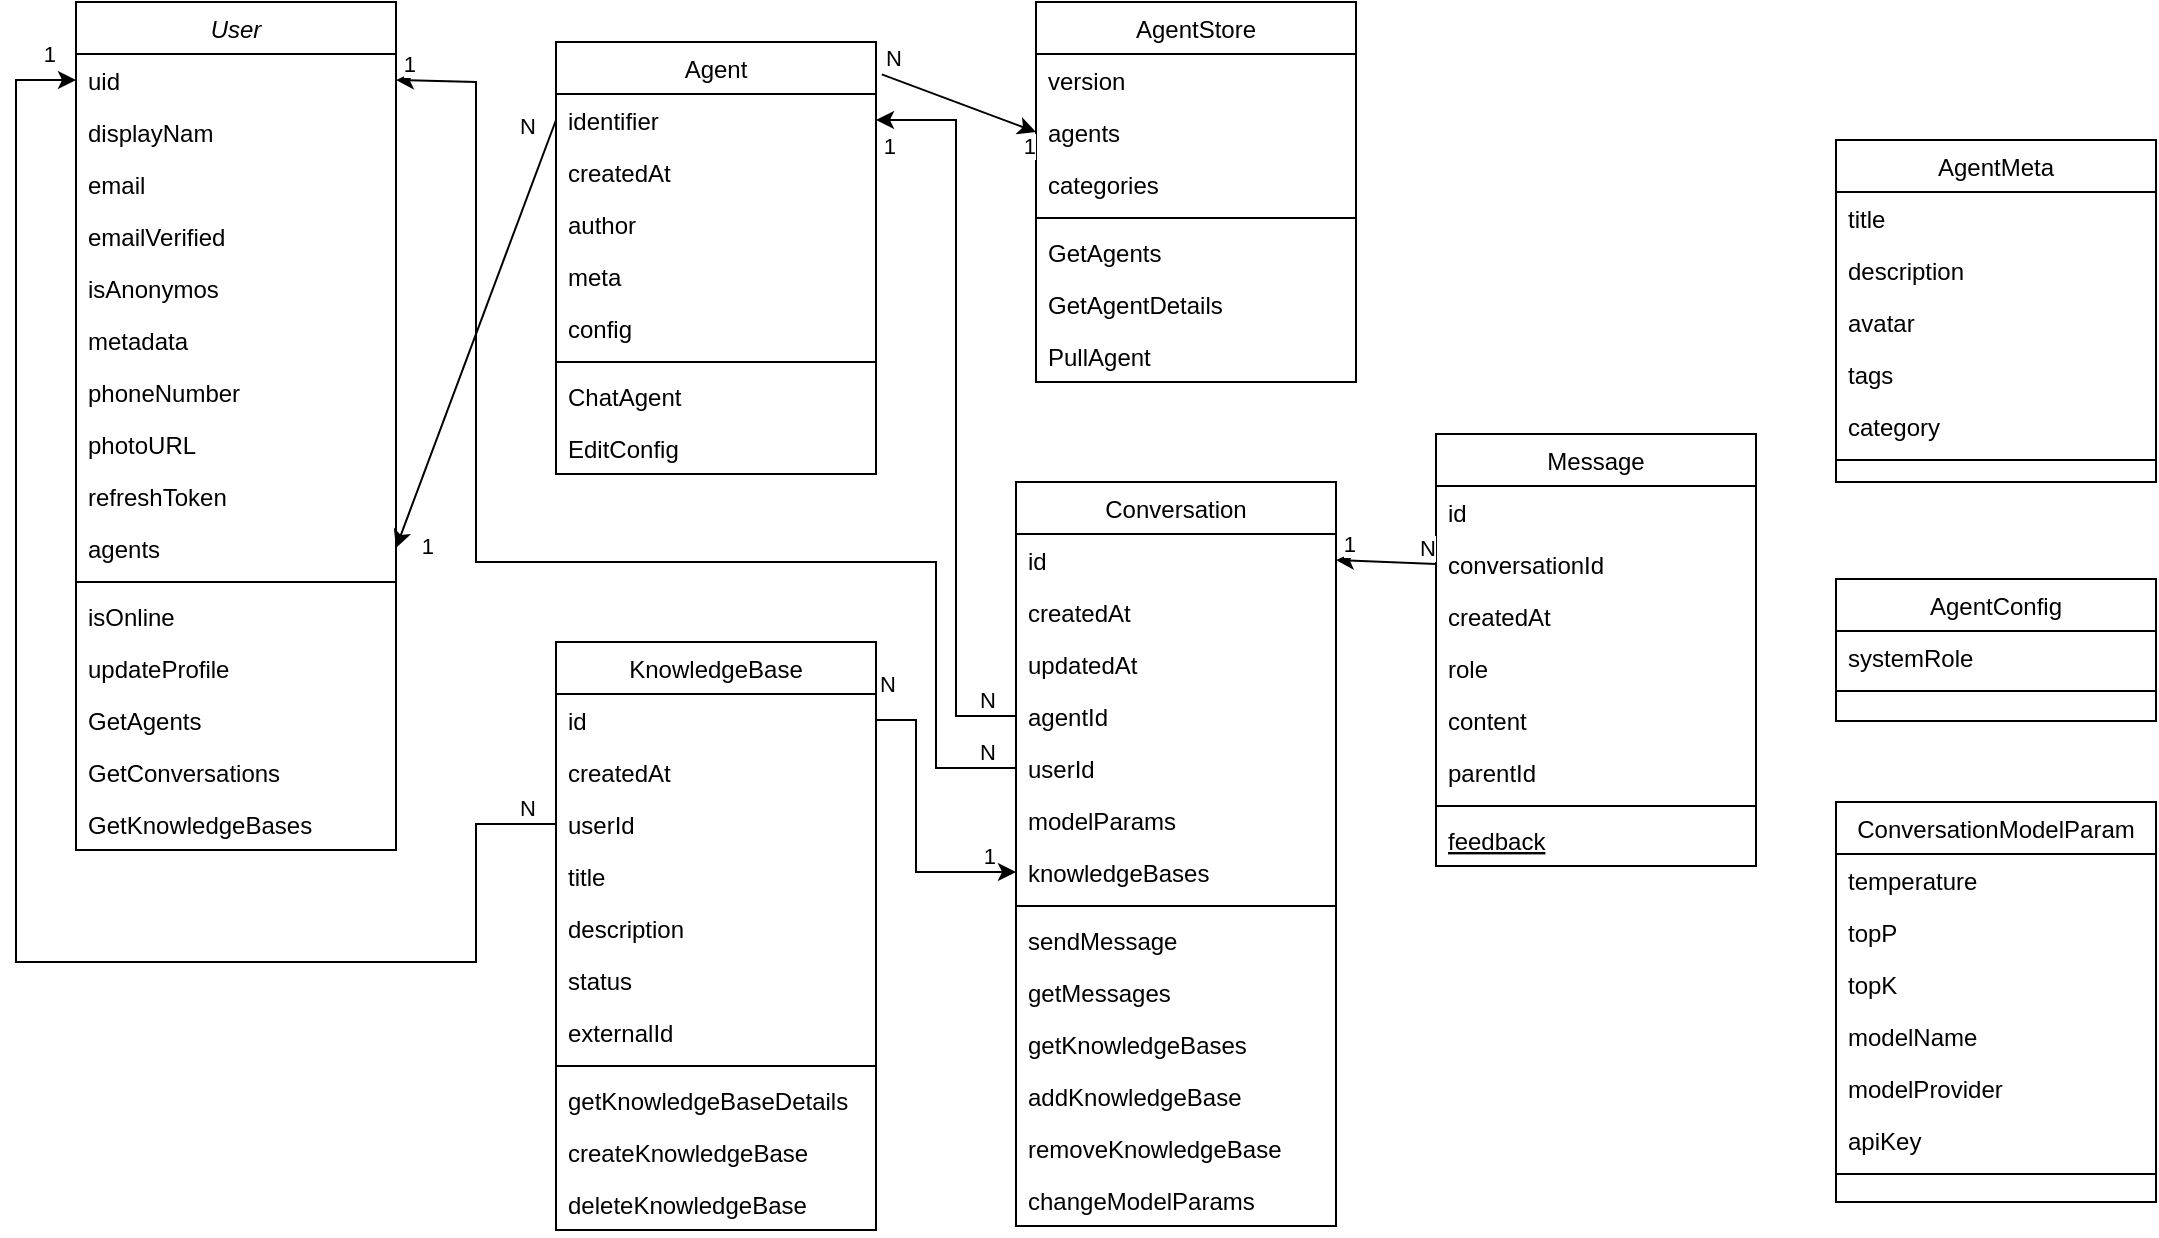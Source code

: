 <mxfile version="24.8.3">
  <diagram id="C5RBs43oDa-KdzZeNtuy" name="Page-1">
    <mxGraphModel dx="1767" dy="701" grid="1" gridSize="10" guides="1" tooltips="1" connect="1" arrows="1" fold="1" page="1" pageScale="1" pageWidth="827" pageHeight="1169" math="0" shadow="0">
      <root>
        <mxCell id="WIyWlLk6GJQsqaUBKTNV-0" />
        <mxCell id="WIyWlLk6GJQsqaUBKTNV-1" parent="WIyWlLk6GJQsqaUBKTNV-0" />
        <mxCell id="zkfFHV4jXpPFQw0GAbJ--0" value="User" style="swimlane;fontStyle=2;align=center;verticalAlign=top;childLayout=stackLayout;horizontal=1;startSize=26;horizontalStack=0;resizeParent=1;resizeLast=0;collapsible=1;marginBottom=0;rounded=0;shadow=0;strokeWidth=1;" parent="WIyWlLk6GJQsqaUBKTNV-1" vertex="1">
          <mxGeometry x="40" width="160" height="424" as="geometry">
            <mxRectangle x="230" y="140" width="160" height="26" as="alternateBounds" />
          </mxGeometry>
        </mxCell>
        <mxCell id="zkfFHV4jXpPFQw0GAbJ--1" value="uid" style="text;align=left;verticalAlign=top;spacingLeft=4;spacingRight=4;overflow=hidden;rotatable=0;points=[[0,0.5],[1,0.5]];portConstraint=eastwest;" parent="zkfFHV4jXpPFQw0GAbJ--0" vertex="1">
          <mxGeometry y="26" width="160" height="26" as="geometry" />
        </mxCell>
        <mxCell id="zkfFHV4jXpPFQw0GAbJ--2" value="displayNam" style="text;align=left;verticalAlign=top;spacingLeft=4;spacingRight=4;overflow=hidden;rotatable=0;points=[[0,0.5],[1,0.5]];portConstraint=eastwest;rounded=0;shadow=0;html=0;" parent="zkfFHV4jXpPFQw0GAbJ--0" vertex="1">
          <mxGeometry y="52" width="160" height="26" as="geometry" />
        </mxCell>
        <mxCell id="_e_XERXrVA3fYd4OaqRG-0" value="email" style="text;align=left;verticalAlign=top;spacingLeft=4;spacingRight=4;overflow=hidden;rotatable=0;points=[[0,0.5],[1,0.5]];portConstraint=eastwest;rounded=0;shadow=0;html=0;" parent="zkfFHV4jXpPFQw0GAbJ--0" vertex="1">
          <mxGeometry y="78" width="160" height="26" as="geometry" />
        </mxCell>
        <mxCell id="_e_XERXrVA3fYd4OaqRG-1" value="emailVerified" style="text;align=left;verticalAlign=top;spacingLeft=4;spacingRight=4;overflow=hidden;rotatable=0;points=[[0,0.5],[1,0.5]];portConstraint=eastwest;rounded=0;shadow=0;html=0;" parent="zkfFHV4jXpPFQw0GAbJ--0" vertex="1">
          <mxGeometry y="104" width="160" height="26" as="geometry" />
        </mxCell>
        <mxCell id="_e_XERXrVA3fYd4OaqRG-2" value="isAnonymos" style="text;align=left;verticalAlign=top;spacingLeft=4;spacingRight=4;overflow=hidden;rotatable=0;points=[[0,0.5],[1,0.5]];portConstraint=eastwest;rounded=0;shadow=0;html=0;" parent="zkfFHV4jXpPFQw0GAbJ--0" vertex="1">
          <mxGeometry y="130" width="160" height="26" as="geometry" />
        </mxCell>
        <mxCell id="_e_XERXrVA3fYd4OaqRG-3" value="metadata" style="text;align=left;verticalAlign=top;spacingLeft=4;spacingRight=4;overflow=hidden;rotatable=0;points=[[0,0.5],[1,0.5]];portConstraint=eastwest;rounded=0;shadow=0;html=0;" parent="zkfFHV4jXpPFQw0GAbJ--0" vertex="1">
          <mxGeometry y="156" width="160" height="26" as="geometry" />
        </mxCell>
        <mxCell id="_e_XERXrVA3fYd4OaqRG-4" value="phoneNumber" style="text;align=left;verticalAlign=top;spacingLeft=4;spacingRight=4;overflow=hidden;rotatable=0;points=[[0,0.5],[1,0.5]];portConstraint=eastwest;rounded=0;shadow=0;html=0;" parent="zkfFHV4jXpPFQw0GAbJ--0" vertex="1">
          <mxGeometry y="182" width="160" height="26" as="geometry" />
        </mxCell>
        <mxCell id="_e_XERXrVA3fYd4OaqRG-5" value="photoURL" style="text;align=left;verticalAlign=top;spacingLeft=4;spacingRight=4;overflow=hidden;rotatable=0;points=[[0,0.5],[1,0.5]];portConstraint=eastwest;rounded=0;shadow=0;html=0;" parent="zkfFHV4jXpPFQw0GAbJ--0" vertex="1">
          <mxGeometry y="208" width="160" height="26" as="geometry" />
        </mxCell>
        <mxCell id="_e_XERXrVA3fYd4OaqRG-96" value="refreshToken" style="text;align=left;verticalAlign=top;spacingLeft=4;spacingRight=4;overflow=hidden;rotatable=0;points=[[0,0.5],[1,0.5]];portConstraint=eastwest;rounded=0;shadow=0;html=0;" parent="zkfFHV4jXpPFQw0GAbJ--0" vertex="1">
          <mxGeometry y="234" width="160" height="26" as="geometry" />
        </mxCell>
        <mxCell id="_e_XERXrVA3fYd4OaqRG-95" value="agents" style="text;align=left;verticalAlign=top;spacingLeft=4;spacingRight=4;overflow=hidden;rotatable=0;points=[[0,0.5],[1,0.5]];portConstraint=eastwest;rounded=0;shadow=0;html=0;" parent="zkfFHV4jXpPFQw0GAbJ--0" vertex="1">
          <mxGeometry y="260" width="160" height="26" as="geometry" />
        </mxCell>
        <mxCell id="zkfFHV4jXpPFQw0GAbJ--4" value="" style="line;html=1;strokeWidth=1;align=left;verticalAlign=middle;spacingTop=-1;spacingLeft=3;spacingRight=3;rotatable=0;labelPosition=right;points=[];portConstraint=eastwest;" parent="zkfFHV4jXpPFQw0GAbJ--0" vertex="1">
          <mxGeometry y="286" width="160" height="8" as="geometry" />
        </mxCell>
        <mxCell id="_e_XERXrVA3fYd4OaqRG-60" value="isOnline" style="text;align=left;verticalAlign=top;spacingLeft=4;spacingRight=4;overflow=hidden;rotatable=0;points=[[0,0.5],[1,0.5]];portConstraint=eastwest;" parent="zkfFHV4jXpPFQw0GAbJ--0" vertex="1">
          <mxGeometry y="294" width="160" height="26" as="geometry" />
        </mxCell>
        <mxCell id="_e_XERXrVA3fYd4OaqRG-6" value="updateProfile" style="text;align=left;verticalAlign=top;spacingLeft=4;spacingRight=4;overflow=hidden;rotatable=0;points=[[0,0.5],[1,0.5]];portConstraint=eastwest;" parent="zkfFHV4jXpPFQw0GAbJ--0" vertex="1">
          <mxGeometry y="320" width="160" height="26" as="geometry" />
        </mxCell>
        <mxCell id="_e_XERXrVA3fYd4OaqRG-40" value="GetAgents" style="text;align=left;verticalAlign=top;spacingLeft=4;spacingRight=4;overflow=hidden;rotatable=0;points=[[0,0.5],[1,0.5]];portConstraint=eastwest;" parent="zkfFHV4jXpPFQw0GAbJ--0" vertex="1">
          <mxGeometry y="346" width="160" height="26" as="geometry" />
        </mxCell>
        <mxCell id="_e_XERXrVA3fYd4OaqRG-93" value="GetConversations" style="text;align=left;verticalAlign=top;spacingLeft=4;spacingRight=4;overflow=hidden;rotatable=0;points=[[0,0.5],[1,0.5]];portConstraint=eastwest;" parent="zkfFHV4jXpPFQw0GAbJ--0" vertex="1">
          <mxGeometry y="372" width="160" height="26" as="geometry" />
        </mxCell>
        <mxCell id="zkfFHV4jXpPFQw0GAbJ--5" value="GetKnowledgeBases" style="text;align=left;verticalAlign=top;spacingLeft=4;spacingRight=4;overflow=hidden;rotatable=0;points=[[0,0.5],[1,0.5]];portConstraint=eastwest;" parent="zkfFHV4jXpPFQw0GAbJ--0" vertex="1">
          <mxGeometry y="398" width="160" height="26" as="geometry" />
        </mxCell>
        <mxCell id="zkfFHV4jXpPFQw0GAbJ--6" value="Conversation" style="swimlane;fontStyle=0;align=center;verticalAlign=top;childLayout=stackLayout;horizontal=1;startSize=26;horizontalStack=0;resizeParent=1;resizeLast=0;collapsible=1;marginBottom=0;rounded=0;shadow=0;strokeWidth=1;" parent="WIyWlLk6GJQsqaUBKTNV-1" vertex="1">
          <mxGeometry x="510" y="240" width="160" height="372" as="geometry">
            <mxRectangle x="130" y="380" width="160" height="26" as="alternateBounds" />
          </mxGeometry>
        </mxCell>
        <mxCell id="zkfFHV4jXpPFQw0GAbJ--7" value="id" style="text;align=left;verticalAlign=top;spacingLeft=4;spacingRight=4;overflow=hidden;rotatable=0;points=[[0,0.5],[1,0.5]];portConstraint=eastwest;" parent="zkfFHV4jXpPFQw0GAbJ--6" vertex="1">
          <mxGeometry y="26" width="160" height="26" as="geometry" />
        </mxCell>
        <mxCell id="_e_XERXrVA3fYd4OaqRG-21" value="createdAt" style="text;align=left;verticalAlign=top;spacingLeft=4;spacingRight=4;overflow=hidden;rotatable=0;points=[[0,0.5],[1,0.5]];portConstraint=eastwest;rounded=0;shadow=0;html=0;" parent="zkfFHV4jXpPFQw0GAbJ--6" vertex="1">
          <mxGeometry y="52" width="160" height="26" as="geometry" />
        </mxCell>
        <mxCell id="_e_XERXrVA3fYd4OaqRG-18" value="updatedAt" style="text;align=left;verticalAlign=top;spacingLeft=4;spacingRight=4;overflow=hidden;rotatable=0;points=[[0,0.5],[1,0.5]];portConstraint=eastwest;rounded=0;shadow=0;html=0;" parent="zkfFHV4jXpPFQw0GAbJ--6" vertex="1">
          <mxGeometry y="78" width="160" height="26" as="geometry" />
        </mxCell>
        <mxCell id="_e_XERXrVA3fYd4OaqRG-20" value="agentId" style="text;align=left;verticalAlign=top;spacingLeft=4;spacingRight=4;overflow=hidden;rotatable=0;points=[[0,0.5],[1,0.5]];portConstraint=eastwest;rounded=0;shadow=0;html=0;" parent="zkfFHV4jXpPFQw0GAbJ--6" vertex="1">
          <mxGeometry y="104" width="160" height="26" as="geometry" />
        </mxCell>
        <mxCell id="_e_XERXrVA3fYd4OaqRG-19" value="userId" style="text;align=left;verticalAlign=top;spacingLeft=4;spacingRight=4;overflow=hidden;rotatable=0;points=[[0,0.5],[1,0.5]];portConstraint=eastwest;rounded=0;shadow=0;html=0;" parent="zkfFHV4jXpPFQw0GAbJ--6" vertex="1">
          <mxGeometry y="130" width="160" height="26" as="geometry" />
        </mxCell>
        <mxCell id="zkfFHV4jXpPFQw0GAbJ--8" value="modelParams" style="text;align=left;verticalAlign=top;spacingLeft=4;spacingRight=4;overflow=hidden;rotatable=0;points=[[0,0.5],[1,0.5]];portConstraint=eastwest;rounded=0;shadow=0;html=0;" parent="zkfFHV4jXpPFQw0GAbJ--6" vertex="1">
          <mxGeometry y="156" width="160" height="26" as="geometry" />
        </mxCell>
        <mxCell id="_e_XERXrVA3fYd4OaqRG-89" value="knowledgeBases" style="text;align=left;verticalAlign=top;spacingLeft=4;spacingRight=4;overflow=hidden;rotatable=0;points=[[0,0.5],[1,0.5]];portConstraint=eastwest;rounded=0;shadow=0;html=0;" parent="zkfFHV4jXpPFQw0GAbJ--6" vertex="1">
          <mxGeometry y="182" width="160" height="26" as="geometry" />
        </mxCell>
        <mxCell id="zkfFHV4jXpPFQw0GAbJ--9" value="" style="line;html=1;strokeWidth=1;align=left;verticalAlign=middle;spacingTop=-1;spacingLeft=3;spacingRight=3;rotatable=0;labelPosition=right;points=[];portConstraint=eastwest;" parent="zkfFHV4jXpPFQw0GAbJ--6" vertex="1">
          <mxGeometry y="208" width="160" height="8" as="geometry" />
        </mxCell>
        <mxCell id="_e_XERXrVA3fYd4OaqRG-22" value="sendMessage" style="text;align=left;verticalAlign=top;spacingLeft=4;spacingRight=4;overflow=hidden;rotatable=0;points=[[0,0.5],[1,0.5]];portConstraint=eastwest;" parent="zkfFHV4jXpPFQw0GAbJ--6" vertex="1">
          <mxGeometry y="216" width="160" height="26" as="geometry" />
        </mxCell>
        <mxCell id="_e_XERXrVA3fYd4OaqRG-98" value="getMessages" style="text;align=left;verticalAlign=top;spacingLeft=4;spacingRight=4;overflow=hidden;rotatable=0;points=[[0,0.5],[1,0.5]];portConstraint=eastwest;" parent="zkfFHV4jXpPFQw0GAbJ--6" vertex="1">
          <mxGeometry y="242" width="160" height="26" as="geometry" />
        </mxCell>
        <mxCell id="zkfFHV4jXpPFQw0GAbJ--11" value="getKnowledgeBases" style="text;align=left;verticalAlign=top;spacingLeft=4;spacingRight=4;overflow=hidden;rotatable=0;points=[[0,0.5],[1,0.5]];portConstraint=eastwest;" parent="zkfFHV4jXpPFQw0GAbJ--6" vertex="1">
          <mxGeometry y="268" width="160" height="26" as="geometry" />
        </mxCell>
        <mxCell id="_e_XERXrVA3fYd4OaqRG-23" value="addKnowledgeBase" style="text;align=left;verticalAlign=top;spacingLeft=4;spacingRight=4;overflow=hidden;rotatable=0;points=[[0,0.5],[1,0.5]];portConstraint=eastwest;" parent="zkfFHV4jXpPFQw0GAbJ--6" vertex="1">
          <mxGeometry y="294" width="160" height="26" as="geometry" />
        </mxCell>
        <mxCell id="_e_XERXrVA3fYd4OaqRG-24" value="removeKnowledgeBase" style="text;align=left;verticalAlign=top;spacingLeft=4;spacingRight=4;overflow=hidden;rotatable=0;points=[[0,0.5],[1,0.5]];portConstraint=eastwest;" parent="zkfFHV4jXpPFQw0GAbJ--6" vertex="1">
          <mxGeometry y="320" width="160" height="26" as="geometry" />
        </mxCell>
        <mxCell id="_e_XERXrVA3fYd4OaqRG-103" value="changeModelParams" style="text;align=left;verticalAlign=top;spacingLeft=4;spacingRight=4;overflow=hidden;rotatable=0;points=[[0,0.5],[1,0.5]];portConstraint=eastwest;" parent="zkfFHV4jXpPFQw0GAbJ--6" vertex="1">
          <mxGeometry y="346" width="160" height="26" as="geometry" />
        </mxCell>
        <mxCell id="zkfFHV4jXpPFQw0GAbJ--17" value="Agent" style="swimlane;fontStyle=0;align=center;verticalAlign=top;childLayout=stackLayout;horizontal=1;startSize=26;horizontalStack=0;resizeParent=1;resizeLast=0;collapsible=1;marginBottom=0;rounded=0;shadow=0;strokeWidth=1;" parent="WIyWlLk6GJQsqaUBKTNV-1" vertex="1">
          <mxGeometry x="280" y="20" width="160" height="216" as="geometry">
            <mxRectangle x="550" y="140" width="160" height="26" as="alternateBounds" />
          </mxGeometry>
        </mxCell>
        <mxCell id="zkfFHV4jXpPFQw0GAbJ--18" value="identifier" style="text;align=left;verticalAlign=top;spacingLeft=4;spacingRight=4;overflow=hidden;rotatable=0;points=[[0,0.5],[1,0.5]];portConstraint=eastwest;" parent="zkfFHV4jXpPFQw0GAbJ--17" vertex="1">
          <mxGeometry y="26" width="160" height="26" as="geometry" />
        </mxCell>
        <mxCell id="zkfFHV4jXpPFQw0GAbJ--20" value="createdAt" style="text;align=left;verticalAlign=top;spacingLeft=4;spacingRight=4;overflow=hidden;rotatable=0;points=[[0,0.5],[1,0.5]];portConstraint=eastwest;rounded=0;shadow=0;html=0;" parent="zkfFHV4jXpPFQw0GAbJ--17" vertex="1">
          <mxGeometry y="52" width="160" height="26" as="geometry" />
        </mxCell>
        <mxCell id="zkfFHV4jXpPFQw0GAbJ--19" value="author" style="text;align=left;verticalAlign=top;spacingLeft=4;spacingRight=4;overflow=hidden;rotatable=0;points=[[0,0.5],[1,0.5]];portConstraint=eastwest;rounded=0;shadow=0;html=0;" parent="zkfFHV4jXpPFQw0GAbJ--17" vertex="1">
          <mxGeometry y="78" width="160" height="26" as="geometry" />
        </mxCell>
        <mxCell id="zkfFHV4jXpPFQw0GAbJ--21" value="meta" style="text;align=left;verticalAlign=top;spacingLeft=4;spacingRight=4;overflow=hidden;rotatable=0;points=[[0,0.5],[1,0.5]];portConstraint=eastwest;rounded=0;shadow=0;html=0;" parent="zkfFHV4jXpPFQw0GAbJ--17" vertex="1">
          <mxGeometry y="104" width="160" height="26" as="geometry" />
        </mxCell>
        <mxCell id="zkfFHV4jXpPFQw0GAbJ--22" value="config" style="text;align=left;verticalAlign=top;spacingLeft=4;spacingRight=4;overflow=hidden;rotatable=0;points=[[0,0.5],[1,0.5]];portConstraint=eastwest;rounded=0;shadow=0;html=0;" parent="zkfFHV4jXpPFQw0GAbJ--17" vertex="1">
          <mxGeometry y="130" width="160" height="26" as="geometry" />
        </mxCell>
        <mxCell id="zkfFHV4jXpPFQw0GAbJ--23" value="" style="line;html=1;strokeWidth=1;align=left;verticalAlign=middle;spacingTop=-1;spacingLeft=3;spacingRight=3;rotatable=0;labelPosition=right;points=[];portConstraint=eastwest;" parent="zkfFHV4jXpPFQw0GAbJ--17" vertex="1">
          <mxGeometry y="156" width="160" height="8" as="geometry" />
        </mxCell>
        <mxCell id="zkfFHV4jXpPFQw0GAbJ--24" value="ChatAgent" style="text;align=left;verticalAlign=top;spacingLeft=4;spacingRight=4;overflow=hidden;rotatable=0;points=[[0,0.5],[1,0.5]];portConstraint=eastwest;" parent="zkfFHV4jXpPFQw0GAbJ--17" vertex="1">
          <mxGeometry y="164" width="160" height="26" as="geometry" />
        </mxCell>
        <mxCell id="zkfFHV4jXpPFQw0GAbJ--25" value="EditConfig" style="text;align=left;verticalAlign=top;spacingLeft=4;spacingRight=4;overflow=hidden;rotatable=0;points=[[0,0.5],[1,0.5]];portConstraint=eastwest;" parent="zkfFHV4jXpPFQw0GAbJ--17" vertex="1">
          <mxGeometry y="190" width="160" height="26" as="geometry" />
        </mxCell>
        <mxCell id="_e_XERXrVA3fYd4OaqRG-7" value="AgentStore" style="swimlane;fontStyle=0;align=center;verticalAlign=top;childLayout=stackLayout;horizontal=1;startSize=26;horizontalStack=0;resizeParent=1;resizeLast=0;collapsible=1;marginBottom=0;rounded=0;shadow=0;strokeWidth=1;" parent="WIyWlLk6GJQsqaUBKTNV-1" vertex="1">
          <mxGeometry x="520" width="160" height="190" as="geometry">
            <mxRectangle x="550" y="140" width="160" height="26" as="alternateBounds" />
          </mxGeometry>
        </mxCell>
        <mxCell id="_e_XERXrVA3fYd4OaqRG-8" value="version" style="text;align=left;verticalAlign=top;spacingLeft=4;spacingRight=4;overflow=hidden;rotatable=0;points=[[0,0.5],[1,0.5]];portConstraint=eastwest;" parent="_e_XERXrVA3fYd4OaqRG-7" vertex="1">
          <mxGeometry y="26" width="160" height="26" as="geometry" />
        </mxCell>
        <mxCell id="_e_XERXrVA3fYd4OaqRG-9" value="agents" style="text;align=left;verticalAlign=top;spacingLeft=4;spacingRight=4;overflow=hidden;rotatable=0;points=[[0,0.5],[1,0.5]];portConstraint=eastwest;rounded=0;shadow=0;html=0;" parent="_e_XERXrVA3fYd4OaqRG-7" vertex="1">
          <mxGeometry y="52" width="160" height="26" as="geometry" />
        </mxCell>
        <mxCell id="_e_XERXrVA3fYd4OaqRG-10" value="categories" style="text;align=left;verticalAlign=top;spacingLeft=4;spacingRight=4;overflow=hidden;rotatable=0;points=[[0,0.5],[1,0.5]];portConstraint=eastwest;rounded=0;shadow=0;html=0;" parent="_e_XERXrVA3fYd4OaqRG-7" vertex="1">
          <mxGeometry y="78" width="160" height="26" as="geometry" />
        </mxCell>
        <mxCell id="_e_XERXrVA3fYd4OaqRG-13" value="" style="line;html=1;strokeWidth=1;align=left;verticalAlign=middle;spacingTop=-1;spacingLeft=3;spacingRight=3;rotatable=0;labelPosition=right;points=[];portConstraint=eastwest;" parent="_e_XERXrVA3fYd4OaqRG-7" vertex="1">
          <mxGeometry y="104" width="160" height="8" as="geometry" />
        </mxCell>
        <mxCell id="_e_XERXrVA3fYd4OaqRG-14" value="GetAgents" style="text;align=left;verticalAlign=top;spacingLeft=4;spacingRight=4;overflow=hidden;rotatable=0;points=[[0,0.5],[1,0.5]];portConstraint=eastwest;" parent="_e_XERXrVA3fYd4OaqRG-7" vertex="1">
          <mxGeometry y="112" width="160" height="26" as="geometry" />
        </mxCell>
        <mxCell id="_e_XERXrVA3fYd4OaqRG-15" value="GetAgentDetails" style="text;align=left;verticalAlign=top;spacingLeft=4;spacingRight=4;overflow=hidden;rotatable=0;points=[[0,0.5],[1,0.5]];portConstraint=eastwest;" parent="_e_XERXrVA3fYd4OaqRG-7" vertex="1">
          <mxGeometry y="138" width="160" height="26" as="geometry" />
        </mxCell>
        <mxCell id="_e_XERXrVA3fYd4OaqRG-17" value="PullAgent" style="text;align=left;verticalAlign=top;spacingLeft=4;spacingRight=4;overflow=hidden;rotatable=0;points=[[0,0.5],[1,0.5]];portConstraint=eastwest;" parent="_e_XERXrVA3fYd4OaqRG-7" vertex="1">
          <mxGeometry y="164" width="160" height="26" as="geometry" />
        </mxCell>
        <mxCell id="_e_XERXrVA3fYd4OaqRG-25" value="KnowledgeBase" style="swimlane;fontStyle=0;align=center;verticalAlign=top;childLayout=stackLayout;horizontal=1;startSize=26;horizontalStack=0;resizeParent=1;resizeLast=0;collapsible=1;marginBottom=0;rounded=0;shadow=0;strokeWidth=1;" parent="WIyWlLk6GJQsqaUBKTNV-1" vertex="1">
          <mxGeometry x="280" y="320" width="160" height="294" as="geometry">
            <mxRectangle x="130" y="380" width="160" height="26" as="alternateBounds" />
          </mxGeometry>
        </mxCell>
        <mxCell id="_e_XERXrVA3fYd4OaqRG-26" value="id" style="text;align=left;verticalAlign=top;spacingLeft=4;spacingRight=4;overflow=hidden;rotatable=0;points=[[0,0.5],[1,0.5]];portConstraint=eastwest;" parent="_e_XERXrVA3fYd4OaqRG-25" vertex="1">
          <mxGeometry y="26" width="160" height="26" as="geometry" />
        </mxCell>
        <mxCell id="_e_XERXrVA3fYd4OaqRG-27" value="createdAt" style="text;align=left;verticalAlign=top;spacingLeft=4;spacingRight=4;overflow=hidden;rotatable=0;points=[[0,0.5],[1,0.5]];portConstraint=eastwest;rounded=0;shadow=0;html=0;" parent="_e_XERXrVA3fYd4OaqRG-25" vertex="1">
          <mxGeometry y="52" width="160" height="26" as="geometry" />
        </mxCell>
        <mxCell id="_e_XERXrVA3fYd4OaqRG-57" value="userId" style="text;align=left;verticalAlign=top;spacingLeft=4;spacingRight=4;overflow=hidden;rotatable=0;points=[[0,0.5],[1,0.5]];portConstraint=eastwest;rounded=0;shadow=0;html=0;" parent="_e_XERXrVA3fYd4OaqRG-25" vertex="1">
          <mxGeometry y="78" width="160" height="26" as="geometry" />
        </mxCell>
        <mxCell id="_e_XERXrVA3fYd4OaqRG-58" value="title" style="text;align=left;verticalAlign=top;spacingLeft=4;spacingRight=4;overflow=hidden;rotatable=0;points=[[0,0.5],[1,0.5]];portConstraint=eastwest;rounded=0;shadow=0;html=0;" parent="_e_XERXrVA3fYd4OaqRG-25" vertex="1">
          <mxGeometry y="104" width="160" height="26" as="geometry" />
        </mxCell>
        <mxCell id="_e_XERXrVA3fYd4OaqRG-59" value="description" style="text;align=left;verticalAlign=top;spacingLeft=4;spacingRight=4;overflow=hidden;rotatable=0;points=[[0,0.5],[1,0.5]];portConstraint=eastwest;rounded=0;shadow=0;html=0;" parent="_e_XERXrVA3fYd4OaqRG-25" vertex="1">
          <mxGeometry y="130" width="160" height="26" as="geometry" />
        </mxCell>
        <mxCell id="_e_XERXrVA3fYd4OaqRG-29" value="status" style="text;align=left;verticalAlign=top;spacingLeft=4;spacingRight=4;overflow=hidden;rotatable=0;points=[[0,0.5],[1,0.5]];portConstraint=eastwest;rounded=0;shadow=0;html=0;" parent="_e_XERXrVA3fYd4OaqRG-25" vertex="1">
          <mxGeometry y="156" width="160" height="26" as="geometry" />
        </mxCell>
        <mxCell id="_e_XERXrVA3fYd4OaqRG-28" value="externalId" style="text;align=left;verticalAlign=top;spacingLeft=4;spacingRight=4;overflow=hidden;rotatable=0;points=[[0,0.5],[1,0.5]];portConstraint=eastwest;rounded=0;shadow=0;html=0;" parent="_e_XERXrVA3fYd4OaqRG-25" vertex="1">
          <mxGeometry y="182" width="160" height="26" as="geometry" />
        </mxCell>
        <mxCell id="_e_XERXrVA3fYd4OaqRG-32" value="" style="line;html=1;strokeWidth=1;align=left;verticalAlign=middle;spacingTop=-1;spacingLeft=3;spacingRight=3;rotatable=0;labelPosition=right;points=[];portConstraint=eastwest;" parent="_e_XERXrVA3fYd4OaqRG-25" vertex="1">
          <mxGeometry y="208" width="160" height="8" as="geometry" />
        </mxCell>
        <mxCell id="_e_XERXrVA3fYd4OaqRG-38" value="getKnowledgeBaseDetails" style="text;align=left;verticalAlign=top;spacingLeft=4;spacingRight=4;overflow=hidden;rotatable=0;points=[[0,0.5],[1,0.5]];portConstraint=eastwest;" parent="_e_XERXrVA3fYd4OaqRG-25" vertex="1">
          <mxGeometry y="216" width="160" height="26" as="geometry" />
        </mxCell>
        <mxCell id="_e_XERXrVA3fYd4OaqRG-39" value="createKnowledgeBase" style="text;align=left;verticalAlign=top;spacingLeft=4;spacingRight=4;overflow=hidden;rotatable=0;points=[[0,0.5],[1,0.5]];portConstraint=eastwest;" parent="_e_XERXrVA3fYd4OaqRG-25" vertex="1">
          <mxGeometry y="242" width="160" height="26" as="geometry" />
        </mxCell>
        <mxCell id="_e_XERXrVA3fYd4OaqRG-34" value="deleteKnowledgeBase" style="text;align=left;verticalAlign=top;spacingLeft=4;spacingRight=4;overflow=hidden;rotatable=0;points=[[0,0.5],[1,0.5]];portConstraint=eastwest;" parent="_e_XERXrVA3fYd4OaqRG-25" vertex="1">
          <mxGeometry y="268" width="160" height="26" as="geometry" />
        </mxCell>
        <mxCell id="_e_XERXrVA3fYd4OaqRG-43" value="Message" style="swimlane;fontStyle=0;align=center;verticalAlign=top;childLayout=stackLayout;horizontal=1;startSize=26;horizontalStack=0;resizeParent=1;resizeLast=0;collapsible=1;marginBottom=0;rounded=0;shadow=0;strokeWidth=1;" parent="WIyWlLk6GJQsqaUBKTNV-1" vertex="1">
          <mxGeometry x="720" y="216" width="160" height="216" as="geometry">
            <mxRectangle x="130" y="380" width="160" height="26" as="alternateBounds" />
          </mxGeometry>
        </mxCell>
        <mxCell id="_e_XERXrVA3fYd4OaqRG-44" value="id" style="text;align=left;verticalAlign=top;spacingLeft=4;spacingRight=4;overflow=hidden;rotatable=0;points=[[0,0.5],[1,0.5]];portConstraint=eastwest;" parent="_e_XERXrVA3fYd4OaqRG-43" vertex="1">
          <mxGeometry y="26" width="160" height="26" as="geometry" />
        </mxCell>
        <mxCell id="_e_XERXrVA3fYd4OaqRG-100" value="conversationId" style="text;align=left;verticalAlign=top;spacingLeft=4;spacingRight=4;overflow=hidden;rotatable=0;points=[[0,0.5],[1,0.5]];portConstraint=eastwest;" parent="_e_XERXrVA3fYd4OaqRG-43" vertex="1">
          <mxGeometry y="52" width="160" height="26" as="geometry" />
        </mxCell>
        <mxCell id="_e_XERXrVA3fYd4OaqRG-45" value="createdAt" style="text;align=left;verticalAlign=top;spacingLeft=4;spacingRight=4;overflow=hidden;rotatable=0;points=[[0,0.5],[1,0.5]];portConstraint=eastwest;rounded=0;shadow=0;html=0;" parent="_e_XERXrVA3fYd4OaqRG-43" vertex="1">
          <mxGeometry y="78" width="160" height="26" as="geometry" />
        </mxCell>
        <mxCell id="_e_XERXrVA3fYd4OaqRG-47" value="role" style="text;align=left;verticalAlign=top;spacingLeft=4;spacingRight=4;overflow=hidden;rotatable=0;points=[[0,0.5],[1,0.5]];portConstraint=eastwest;rounded=0;shadow=0;html=0;" parent="_e_XERXrVA3fYd4OaqRG-43" vertex="1">
          <mxGeometry y="104" width="160" height="26" as="geometry" />
        </mxCell>
        <mxCell id="_e_XERXrVA3fYd4OaqRG-48" value="content" style="text;align=left;verticalAlign=top;spacingLeft=4;spacingRight=4;overflow=hidden;rotatable=0;points=[[0,0.5],[1,0.5]];portConstraint=eastwest;rounded=0;shadow=0;html=0;" parent="_e_XERXrVA3fYd4OaqRG-43" vertex="1">
          <mxGeometry y="130" width="160" height="26" as="geometry" />
        </mxCell>
        <mxCell id="_e_XERXrVA3fYd4OaqRG-49" value="parentId" style="text;align=left;verticalAlign=top;spacingLeft=4;spacingRight=4;overflow=hidden;rotatable=0;points=[[0,0.5],[1,0.5]];portConstraint=eastwest;rounded=0;shadow=0;html=0;" parent="_e_XERXrVA3fYd4OaqRG-43" vertex="1">
          <mxGeometry y="156" width="160" height="26" as="geometry" />
        </mxCell>
        <mxCell id="_e_XERXrVA3fYd4OaqRG-50" value="" style="line;html=1;strokeWidth=1;align=left;verticalAlign=middle;spacingTop=-1;spacingLeft=3;spacingRight=3;rotatable=0;labelPosition=right;points=[];portConstraint=eastwest;" parent="_e_XERXrVA3fYd4OaqRG-43" vertex="1">
          <mxGeometry y="182" width="160" height="8" as="geometry" />
        </mxCell>
        <mxCell id="_e_XERXrVA3fYd4OaqRG-51" value="feedback" style="text;align=left;verticalAlign=top;spacingLeft=4;spacingRight=4;overflow=hidden;rotatable=0;points=[[0,0.5],[1,0.5]];portConstraint=eastwest;fontStyle=4" parent="_e_XERXrVA3fYd4OaqRG-43" vertex="1">
          <mxGeometry y="190" width="160" height="26" as="geometry" />
        </mxCell>
        <mxCell id="_e_XERXrVA3fYd4OaqRG-62" value="" style="endArrow=classic;html=1;rounded=0;entryX=0;entryY=0.5;entryDx=0;entryDy=0;exitX=1.018;exitY=0.075;exitDx=0;exitDy=0;exitPerimeter=0;" parent="WIyWlLk6GJQsqaUBKTNV-1" source="zkfFHV4jXpPFQw0GAbJ--17" target="_e_XERXrVA3fYd4OaqRG-9" edge="1">
          <mxGeometry relative="1" as="geometry">
            <mxPoint x="410" y="10" as="sourcePoint" />
            <mxPoint x="500" y="107.5" as="targetPoint" />
            <Array as="points" />
          </mxGeometry>
        </mxCell>
        <mxCell id="_e_XERXrVA3fYd4OaqRG-64" value="N" style="edgeLabel;resizable=0;html=1;;align=left;verticalAlign=bottom;" parent="_e_XERXrVA3fYd4OaqRG-62" connectable="0" vertex="1">
          <mxGeometry x="-1" relative="1" as="geometry" />
        </mxCell>
        <mxCell id="_e_XERXrVA3fYd4OaqRG-65" value="1" style="edgeLabel;resizable=0;html=1;;align=right;verticalAlign=bottom;" parent="_e_XERXrVA3fYd4OaqRG-62" connectable="0" vertex="1">
          <mxGeometry x="1" relative="1" as="geometry">
            <mxPoint y="15" as="offset" />
          </mxGeometry>
        </mxCell>
        <mxCell id="_e_XERXrVA3fYd4OaqRG-70" value="" style="endArrow=classic;html=1;rounded=0;entryX=1;entryY=0.5;entryDx=0;entryDy=0;exitX=0;exitY=0.5;exitDx=0;exitDy=0;" parent="WIyWlLk6GJQsqaUBKTNV-1" source="_e_XERXrVA3fYd4OaqRG-100" target="zkfFHV4jXpPFQw0GAbJ--7" edge="1">
          <mxGeometry relative="1" as="geometry">
            <mxPoint x="450" y="300" as="sourcePoint" />
            <mxPoint x="400" y="465" as="targetPoint" />
            <Array as="points" />
          </mxGeometry>
        </mxCell>
        <mxCell id="_e_XERXrVA3fYd4OaqRG-71" value="N" style="edgeLabel;resizable=0;html=1;;align=left;verticalAlign=bottom;" parent="_e_XERXrVA3fYd4OaqRG-70" connectable="0" vertex="1">
          <mxGeometry x="-1" relative="1" as="geometry">
            <mxPoint x="-10" as="offset" />
          </mxGeometry>
        </mxCell>
        <mxCell id="_e_XERXrVA3fYd4OaqRG-72" value="1" style="edgeLabel;resizable=0;html=1;;align=right;verticalAlign=bottom;" parent="_e_XERXrVA3fYd4OaqRG-70" connectable="0" vertex="1">
          <mxGeometry x="1" relative="1" as="geometry">
            <mxPoint x="10" as="offset" />
          </mxGeometry>
        </mxCell>
        <mxCell id="_e_XERXrVA3fYd4OaqRG-73" value="" style="endArrow=classic;html=1;rounded=0;exitX=0;exitY=0.5;exitDx=0;exitDy=0;entryX=1;entryY=0.5;entryDx=0;entryDy=0;" parent="WIyWlLk6GJQsqaUBKTNV-1" source="_e_XERXrVA3fYd4OaqRG-20" target="zkfFHV4jXpPFQw0GAbJ--18" edge="1">
          <mxGeometry relative="1" as="geometry">
            <mxPoint x="470" y="440" as="sourcePoint" />
            <mxPoint x="450" y="80" as="targetPoint" />
            <Array as="points">
              <mxPoint x="480" y="357" />
              <mxPoint x="480" y="59" />
            </Array>
          </mxGeometry>
        </mxCell>
        <mxCell id="_e_XERXrVA3fYd4OaqRG-74" value="N" style="edgeLabel;resizable=0;html=1;;align=left;verticalAlign=bottom;" parent="_e_XERXrVA3fYd4OaqRG-73" connectable="0" vertex="1">
          <mxGeometry x="-1" relative="1" as="geometry">
            <mxPoint x="-20" as="offset" />
          </mxGeometry>
        </mxCell>
        <mxCell id="_e_XERXrVA3fYd4OaqRG-75" value="1" style="edgeLabel;resizable=0;html=1;;align=right;verticalAlign=bottom;" parent="_e_XERXrVA3fYd4OaqRG-73" connectable="0" vertex="1">
          <mxGeometry x="1" relative="1" as="geometry">
            <mxPoint x="10" y="21" as="offset" />
          </mxGeometry>
        </mxCell>
        <mxCell id="_e_XERXrVA3fYd4OaqRG-76" value="" style="endArrow=classic;html=1;rounded=0;entryX=1;entryY=0.5;entryDx=0;entryDy=0;exitX=0;exitY=0.5;exitDx=0;exitDy=0;" parent="WIyWlLk6GJQsqaUBKTNV-1" source="zkfFHV4jXpPFQw0GAbJ--18" target="_e_XERXrVA3fYd4OaqRG-95" edge="1">
          <mxGeometry relative="1" as="geometry">
            <mxPoint x="240" y="94.5" as="sourcePoint" />
            <mxPoint x="190" y="94.5" as="targetPoint" />
            <Array as="points" />
          </mxGeometry>
        </mxCell>
        <mxCell id="_e_XERXrVA3fYd4OaqRG-77" value="N" style="edgeLabel;resizable=0;html=1;;align=left;verticalAlign=bottom;" parent="_e_XERXrVA3fYd4OaqRG-76" connectable="0" vertex="1">
          <mxGeometry x="-1" relative="1" as="geometry">
            <mxPoint x="-20" y="11" as="offset" />
          </mxGeometry>
        </mxCell>
        <mxCell id="_e_XERXrVA3fYd4OaqRG-78" value="1" style="edgeLabel;resizable=0;html=1;;align=right;verticalAlign=bottom;" parent="_e_XERXrVA3fYd4OaqRG-76" connectable="0" vertex="1">
          <mxGeometry x="1" relative="1" as="geometry">
            <mxPoint x="20" y="7" as="offset" />
          </mxGeometry>
        </mxCell>
        <mxCell id="_e_XERXrVA3fYd4OaqRG-80" value="" style="endArrow=classic;html=1;rounded=0;entryX=1;entryY=0.5;entryDx=0;entryDy=0;exitX=0;exitY=0.5;exitDx=0;exitDy=0;" parent="WIyWlLk6GJQsqaUBKTNV-1" source="_e_XERXrVA3fYd4OaqRG-19" target="zkfFHV4jXpPFQw0GAbJ--1" edge="1">
          <mxGeometry relative="1" as="geometry">
            <mxPoint x="240" y="290" as="sourcePoint" />
            <mxPoint x="201.76" y="305.994" as="targetPoint" />
            <Array as="points">
              <mxPoint x="470" y="383" />
              <mxPoint x="470" y="357" />
              <mxPoint x="470" y="280" />
              <mxPoint x="240" y="280" />
              <mxPoint x="240" y="40" />
            </Array>
          </mxGeometry>
        </mxCell>
        <mxCell id="_e_XERXrVA3fYd4OaqRG-81" value="N" style="edgeLabel;resizable=0;html=1;;align=left;verticalAlign=bottom;" parent="_e_XERXrVA3fYd4OaqRG-80" connectable="0" vertex="1">
          <mxGeometry x="-1" relative="1" as="geometry">
            <mxPoint x="-20" as="offset" />
          </mxGeometry>
        </mxCell>
        <mxCell id="_e_XERXrVA3fYd4OaqRG-82" value="1" style="edgeLabel;resizable=0;html=1;;align=right;verticalAlign=bottom;" parent="_e_XERXrVA3fYd4OaqRG-80" connectable="0" vertex="1">
          <mxGeometry x="1" relative="1" as="geometry">
            <mxPoint x="10" as="offset" />
          </mxGeometry>
        </mxCell>
        <mxCell id="_e_XERXrVA3fYd4OaqRG-83" value="" style="endArrow=classic;html=1;rounded=0;entryX=0;entryY=0.5;entryDx=0;entryDy=0;exitX=0;exitY=0.5;exitDx=0;exitDy=0;" parent="WIyWlLk6GJQsqaUBKTNV-1" source="_e_XERXrVA3fYd4OaqRG-57" target="zkfFHV4jXpPFQw0GAbJ--1" edge="1">
          <mxGeometry relative="1" as="geometry">
            <mxPoint x="40" y="566.5" as="sourcePoint" />
            <mxPoint x="40" y="299" as="targetPoint" />
            <Array as="points">
              <mxPoint x="240" y="411" />
              <mxPoint x="240" y="480" />
              <mxPoint x="10" y="480" />
              <mxPoint x="10" y="300" />
              <mxPoint x="10" y="39" />
            </Array>
          </mxGeometry>
        </mxCell>
        <mxCell id="_e_XERXrVA3fYd4OaqRG-84" value="N" style="edgeLabel;resizable=0;html=1;;align=left;verticalAlign=bottom;" parent="_e_XERXrVA3fYd4OaqRG-83" connectable="0" vertex="1">
          <mxGeometry x="-1" relative="1" as="geometry">
            <mxPoint x="-20" as="offset" />
          </mxGeometry>
        </mxCell>
        <mxCell id="_e_XERXrVA3fYd4OaqRG-85" value="1" style="edgeLabel;resizable=0;html=1;;align=right;verticalAlign=bottom;" parent="_e_XERXrVA3fYd4OaqRG-83" connectable="0" vertex="1">
          <mxGeometry x="1" relative="1" as="geometry">
            <mxPoint x="-10" y="-5" as="offset" />
          </mxGeometry>
        </mxCell>
        <mxCell id="_e_XERXrVA3fYd4OaqRG-90" value="" style="endArrow=classic;html=1;rounded=0;entryX=0;entryY=0.5;entryDx=0;entryDy=0;exitX=1;exitY=0.5;exitDx=0;exitDy=0;" parent="WIyWlLk6GJQsqaUBKTNV-1" source="_e_XERXrVA3fYd4OaqRG-26" target="_e_XERXrVA3fYd4OaqRG-89" edge="1">
          <mxGeometry relative="1" as="geometry">
            <mxPoint x="270" y="640" as="sourcePoint" />
            <mxPoint x="220" y="796" as="targetPoint" />
            <Array as="points">
              <mxPoint x="460" y="359" />
              <mxPoint x="460" y="435" />
            </Array>
          </mxGeometry>
        </mxCell>
        <mxCell id="_e_XERXrVA3fYd4OaqRG-91" value="N" style="edgeLabel;resizable=0;html=1;;align=left;verticalAlign=bottom;" parent="_e_XERXrVA3fYd4OaqRG-90" connectable="0" vertex="1">
          <mxGeometry x="-1" relative="1" as="geometry">
            <mxPoint y="-10" as="offset" />
          </mxGeometry>
        </mxCell>
        <mxCell id="_e_XERXrVA3fYd4OaqRG-92" value="1" style="edgeLabel;resizable=0;html=1;;align=right;verticalAlign=bottom;" parent="_e_XERXrVA3fYd4OaqRG-90" connectable="0" vertex="1">
          <mxGeometry x="1" relative="1" as="geometry">
            <mxPoint x="-10" as="offset" />
          </mxGeometry>
        </mxCell>
        <mxCell id="_e_XERXrVA3fYd4OaqRG-104" value="ConversationModelParam" style="swimlane;fontStyle=0;align=center;verticalAlign=top;childLayout=stackLayout;horizontal=1;startSize=26;horizontalStack=0;resizeParent=1;resizeLast=0;collapsible=1;marginBottom=0;rounded=0;shadow=0;strokeWidth=1;" parent="WIyWlLk6GJQsqaUBKTNV-1" vertex="1">
          <mxGeometry x="920" y="400" width="160" height="200" as="geometry">
            <mxRectangle x="130" y="380" width="160" height="26" as="alternateBounds" />
          </mxGeometry>
        </mxCell>
        <mxCell id="_e_XERXrVA3fYd4OaqRG-105" value="temperature" style="text;align=left;verticalAlign=top;spacingLeft=4;spacingRight=4;overflow=hidden;rotatable=0;points=[[0,0.5],[1,0.5]];portConstraint=eastwest;" parent="_e_XERXrVA3fYd4OaqRG-104" vertex="1">
          <mxGeometry y="26" width="160" height="26" as="geometry" />
        </mxCell>
        <mxCell id="_e_XERXrVA3fYd4OaqRG-106" value="topP" style="text;align=left;verticalAlign=top;spacingLeft=4;spacingRight=4;overflow=hidden;rotatable=0;points=[[0,0.5],[1,0.5]];portConstraint=eastwest;" parent="_e_XERXrVA3fYd4OaqRG-104" vertex="1">
          <mxGeometry y="52" width="160" height="26" as="geometry" />
        </mxCell>
        <mxCell id="_e_XERXrVA3fYd4OaqRG-107" value="topK" style="text;align=left;verticalAlign=top;spacingLeft=4;spacingRight=4;overflow=hidden;rotatable=0;points=[[0,0.5],[1,0.5]];portConstraint=eastwest;rounded=0;shadow=0;html=0;" parent="_e_XERXrVA3fYd4OaqRG-104" vertex="1">
          <mxGeometry y="78" width="160" height="26" as="geometry" />
        </mxCell>
        <mxCell id="_e_XERXrVA3fYd4OaqRG-108" value="modelName" style="text;align=left;verticalAlign=top;spacingLeft=4;spacingRight=4;overflow=hidden;rotatable=0;points=[[0,0.5],[1,0.5]];portConstraint=eastwest;rounded=0;shadow=0;html=0;" parent="_e_XERXrVA3fYd4OaqRG-104" vertex="1">
          <mxGeometry y="104" width="160" height="26" as="geometry" />
        </mxCell>
        <mxCell id="_e_XERXrVA3fYd4OaqRG-109" value="modelProvider" style="text;align=left;verticalAlign=top;spacingLeft=4;spacingRight=4;overflow=hidden;rotatable=0;points=[[0,0.5],[1,0.5]];portConstraint=eastwest;rounded=0;shadow=0;html=0;" parent="_e_XERXrVA3fYd4OaqRG-104" vertex="1">
          <mxGeometry y="130" width="160" height="26" as="geometry" />
        </mxCell>
        <mxCell id="_e_XERXrVA3fYd4OaqRG-110" value="apiKey" style="text;align=left;verticalAlign=top;spacingLeft=4;spacingRight=4;overflow=hidden;rotatable=0;points=[[0,0.5],[1,0.5]];portConstraint=eastwest;rounded=0;shadow=0;html=0;" parent="_e_XERXrVA3fYd4OaqRG-104" vertex="1">
          <mxGeometry y="156" width="160" height="26" as="geometry" />
        </mxCell>
        <mxCell id="_e_XERXrVA3fYd4OaqRG-111" value="" style="line;html=1;strokeWidth=1;align=left;verticalAlign=middle;spacingTop=-1;spacingLeft=3;spacingRight=3;rotatable=0;labelPosition=right;points=[];portConstraint=eastwest;" parent="_e_XERXrVA3fYd4OaqRG-104" vertex="1">
          <mxGeometry y="182" width="160" height="8" as="geometry" />
        </mxCell>
        <mxCell id="_e_XERXrVA3fYd4OaqRG-113" value="AgentMeta" style="swimlane;fontStyle=0;align=center;verticalAlign=top;childLayout=stackLayout;horizontal=1;startSize=26;horizontalStack=0;resizeParent=1;resizeLast=0;collapsible=1;marginBottom=0;rounded=0;shadow=0;strokeWidth=1;" parent="WIyWlLk6GJQsqaUBKTNV-1" vertex="1">
          <mxGeometry x="920" y="69" width="160" height="171" as="geometry">
            <mxRectangle x="130" y="380" width="160" height="26" as="alternateBounds" />
          </mxGeometry>
        </mxCell>
        <mxCell id="_e_XERXrVA3fYd4OaqRG-114" value="title" style="text;align=left;verticalAlign=top;spacingLeft=4;spacingRight=4;overflow=hidden;rotatable=0;points=[[0,0.5],[1,0.5]];portConstraint=eastwest;" parent="_e_XERXrVA3fYd4OaqRG-113" vertex="1">
          <mxGeometry y="26" width="160" height="26" as="geometry" />
        </mxCell>
        <mxCell id="_e_XERXrVA3fYd4OaqRG-115" value="description" style="text;align=left;verticalAlign=top;spacingLeft=4;spacingRight=4;overflow=hidden;rotatable=0;points=[[0,0.5],[1,0.5]];portConstraint=eastwest;" parent="_e_XERXrVA3fYd4OaqRG-113" vertex="1">
          <mxGeometry y="52" width="160" height="26" as="geometry" />
        </mxCell>
        <mxCell id="_e_XERXrVA3fYd4OaqRG-116" value="avatar" style="text;align=left;verticalAlign=top;spacingLeft=4;spacingRight=4;overflow=hidden;rotatable=0;points=[[0,0.5],[1,0.5]];portConstraint=eastwest;rounded=0;shadow=0;html=0;" parent="_e_XERXrVA3fYd4OaqRG-113" vertex="1">
          <mxGeometry y="78" width="160" height="26" as="geometry" />
        </mxCell>
        <mxCell id="_e_XERXrVA3fYd4OaqRG-117" value="tags" style="text;align=left;verticalAlign=top;spacingLeft=4;spacingRight=4;overflow=hidden;rotatable=0;points=[[0,0.5],[1,0.5]];portConstraint=eastwest;rounded=0;shadow=0;html=0;" parent="_e_XERXrVA3fYd4OaqRG-113" vertex="1">
          <mxGeometry y="104" width="160" height="26" as="geometry" />
        </mxCell>
        <mxCell id="_e_XERXrVA3fYd4OaqRG-118" value="category" style="text;align=left;verticalAlign=top;spacingLeft=4;spacingRight=4;overflow=hidden;rotatable=0;points=[[0,0.5],[1,0.5]];portConstraint=eastwest;rounded=0;shadow=0;html=0;" parent="_e_XERXrVA3fYd4OaqRG-113" vertex="1">
          <mxGeometry y="130" width="160" height="26" as="geometry" />
        </mxCell>
        <mxCell id="_e_XERXrVA3fYd4OaqRG-120" value="" style="line;html=1;strokeWidth=1;align=left;verticalAlign=middle;spacingTop=-1;spacingLeft=3;spacingRight=3;rotatable=0;labelPosition=right;points=[];portConstraint=eastwest;" parent="_e_XERXrVA3fYd4OaqRG-113" vertex="1">
          <mxGeometry y="156" width="160" height="8" as="geometry" />
        </mxCell>
        <mxCell id="_e_XERXrVA3fYd4OaqRG-122" value="AgentConfig" style="swimlane;fontStyle=0;align=center;verticalAlign=top;childLayout=stackLayout;horizontal=1;startSize=26;horizontalStack=0;resizeParent=1;resizeLast=0;collapsible=1;marginBottom=0;rounded=0;shadow=0;strokeWidth=1;" parent="WIyWlLk6GJQsqaUBKTNV-1" vertex="1">
          <mxGeometry x="920" y="288.5" width="160" height="71" as="geometry">
            <mxRectangle x="130" y="380" width="160" height="26" as="alternateBounds" />
          </mxGeometry>
        </mxCell>
        <mxCell id="_e_XERXrVA3fYd4OaqRG-123" value="systemRole" style="text;align=left;verticalAlign=top;spacingLeft=4;spacingRight=4;overflow=hidden;rotatable=0;points=[[0,0.5],[1,0.5]];portConstraint=eastwest;" parent="_e_XERXrVA3fYd4OaqRG-122" vertex="1">
          <mxGeometry y="26" width="160" height="26" as="geometry" />
        </mxCell>
        <mxCell id="_e_XERXrVA3fYd4OaqRG-128" value="" style="line;html=1;strokeWidth=1;align=left;verticalAlign=middle;spacingTop=-1;spacingLeft=3;spacingRight=3;rotatable=0;labelPosition=right;points=[];portConstraint=eastwest;" parent="_e_XERXrVA3fYd4OaqRG-122" vertex="1">
          <mxGeometry y="52" width="160" height="8" as="geometry" />
        </mxCell>
      </root>
    </mxGraphModel>
  </diagram>
</mxfile>
